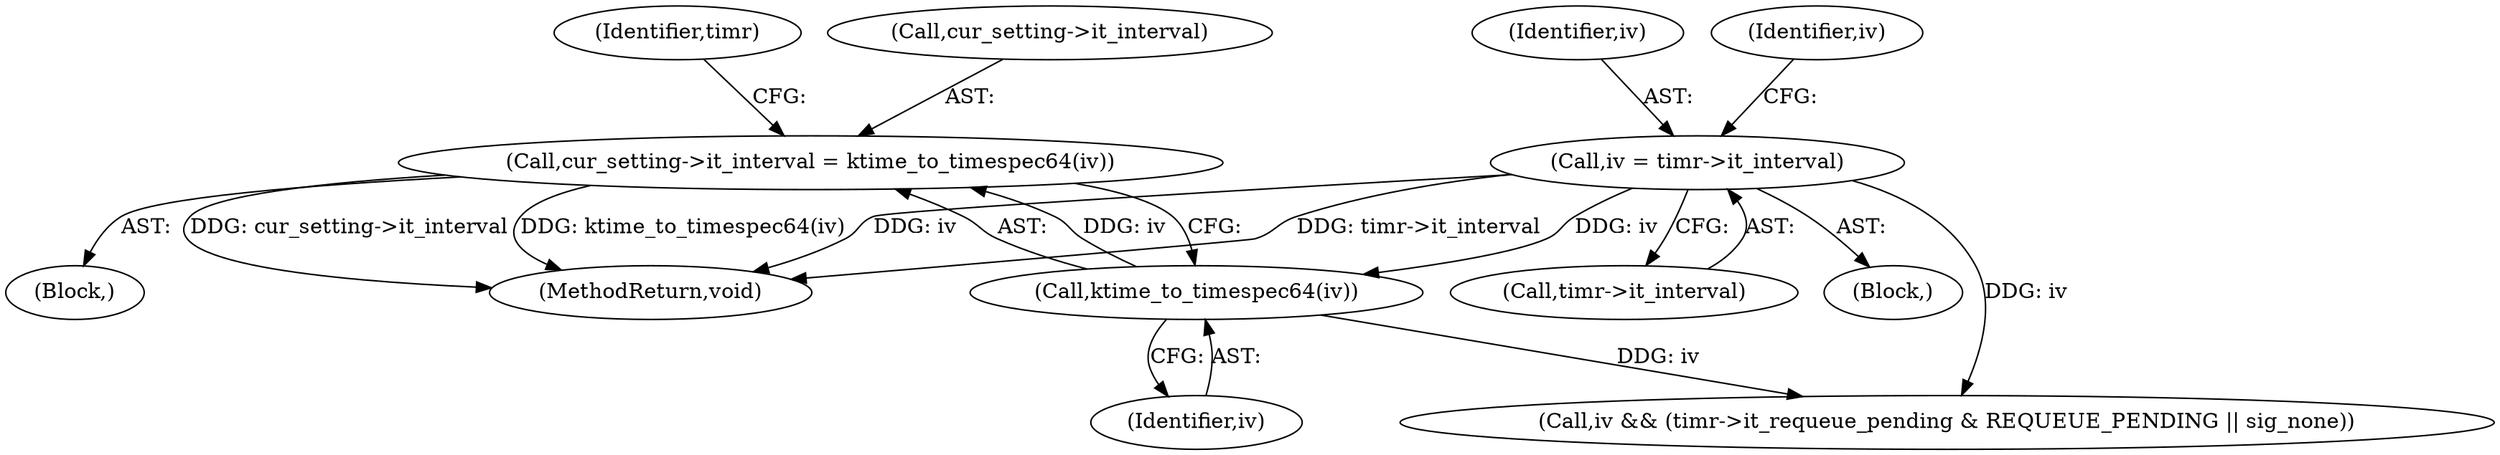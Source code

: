 digraph "0_linux_78c9c4dfbf8c04883941445a195276bb4bb92c76_2@pointer" {
"1000136" [label="(Call,cur_setting->it_interval = ktime_to_timespec64(iv))"];
"1000140" [label="(Call,ktime_to_timespec64(iv))"];
"1000128" [label="(Call,iv = timr->it_interval)"];
"1000135" [label="(Block,)"];
"1000140" [label="(Call,ktime_to_timespec64(iv))"];
"1000129" [label="(Identifier,iv)"];
"1000130" [label="(Call,timr->it_interval)"];
"1000164" [label="(Call,iv && (timr->it_requeue_pending & REQUEUE_PENDING || sig_none))"];
"1000109" [label="(Block,)"];
"1000155" [label="(Identifier,timr)"];
"1000141" [label="(Identifier,iv)"];
"1000136" [label="(Call,cur_setting->it_interval = ktime_to_timespec64(iv))"];
"1000128" [label="(Call,iv = timr->it_interval)"];
"1000137" [label="(Call,cur_setting->it_interval)"];
"1000134" [label="(Identifier,iv)"];
"1000210" [label="(MethodReturn,void)"];
"1000136" -> "1000135"  [label="AST: "];
"1000136" -> "1000140"  [label="CFG: "];
"1000137" -> "1000136"  [label="AST: "];
"1000140" -> "1000136"  [label="AST: "];
"1000155" -> "1000136"  [label="CFG: "];
"1000136" -> "1000210"  [label="DDG: ktime_to_timespec64(iv)"];
"1000136" -> "1000210"  [label="DDG: cur_setting->it_interval"];
"1000140" -> "1000136"  [label="DDG: iv"];
"1000140" -> "1000141"  [label="CFG: "];
"1000141" -> "1000140"  [label="AST: "];
"1000128" -> "1000140"  [label="DDG: iv"];
"1000140" -> "1000164"  [label="DDG: iv"];
"1000128" -> "1000109"  [label="AST: "];
"1000128" -> "1000130"  [label="CFG: "];
"1000129" -> "1000128"  [label="AST: "];
"1000130" -> "1000128"  [label="AST: "];
"1000134" -> "1000128"  [label="CFG: "];
"1000128" -> "1000210"  [label="DDG: timr->it_interval"];
"1000128" -> "1000210"  [label="DDG: iv"];
"1000128" -> "1000164"  [label="DDG: iv"];
}
